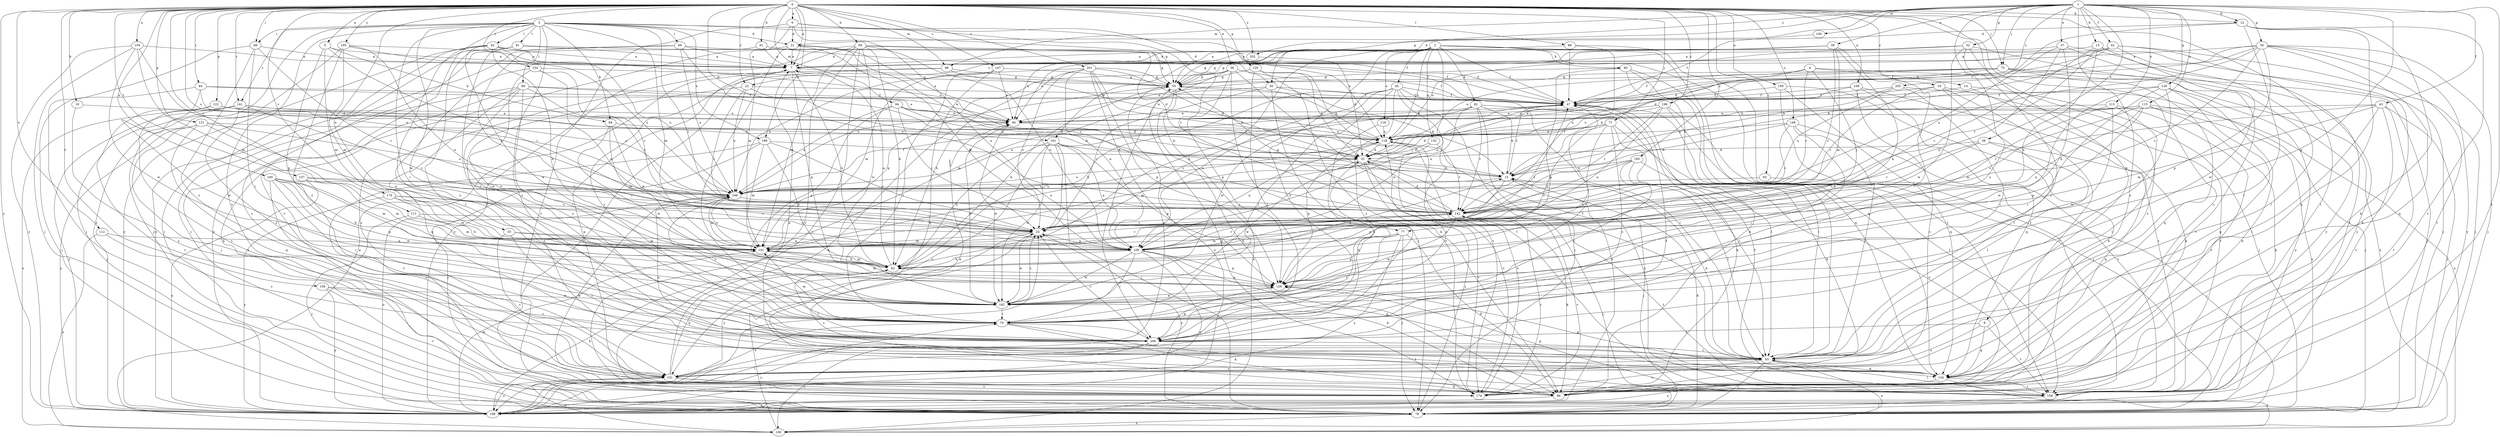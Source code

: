 strict digraph  {
0;
1;
2;
3;
4;
5;
6;
7;
9;
10;
12;
13;
14;
15;
19;
22;
24;
30;
31;
32;
33;
36;
37;
38;
39;
40;
42;
43;
45;
47;
50;
52;
55;
60;
61;
62;
63;
64;
68;
69;
70;
71;
75;
77;
78;
80;
82;
84;
86;
88;
89;
91;
92;
93;
94;
98;
100;
101;
104;
108;
109;
111;
112;
113;
115;
116;
118;
120;
121;
122;
126;
129;
132;
134;
141;
142;
147;
148;
151;
154;
156;
157;
158;
159;
160;
166;
170;
174;
181;
182;
185;
189;
190;
195;
196;
198;
201;
202;
205;
206;
0 -> 5  [label=a];
0 -> 6  [label=a];
0 -> 7  [label=a];
0 -> 9  [label=b];
0 -> 10  [label=b];
0 -> 12  [label=b];
0 -> 19  [label=c];
0 -> 22  [label=c];
0 -> 33  [label=e];
0 -> 36  [label=e];
0 -> 60  [label=h];
0 -> 61  [label=h];
0 -> 63  [label=i];
0 -> 64  [label=i];
0 -> 68  [label=i];
0 -> 71  [label=j];
0 -> 75  [label=j];
0 -> 88  [label=l];
0 -> 94  [label=m];
0 -> 98  [label=m];
0 -> 104  [label=n];
0 -> 108  [label=n];
0 -> 111  [label=o];
0 -> 112  [label=o];
0 -> 120  [label=p];
0 -> 121  [label=p];
0 -> 122  [label=p];
0 -> 141  [label=r];
0 -> 147  [label=s];
0 -> 148  [label=s];
0 -> 154  [label=t];
0 -> 156  [label=t];
0 -> 157  [label=t];
0 -> 158  [label=t];
0 -> 159  [label=u];
0 -> 160  [label=u];
0 -> 166  [label=u];
0 -> 170  [label=v];
0 -> 174  [label=v];
0 -> 181  [label=w];
0 -> 185  [label=x];
0 -> 189  [label=x];
0 -> 195  [label=y];
0 -> 196  [label=y];
0 -> 198  [label=y];
0 -> 201  [label=z];
0 -> 202  [label=z];
1 -> 12  [label=b];
1 -> 13  [label=b];
1 -> 30  [label=d];
1 -> 37  [label=e];
1 -> 38  [label=e];
1 -> 39  [label=e];
1 -> 42  [label=f];
1 -> 43  [label=f];
1 -> 50  [label=g];
1 -> 52  [label=g];
1 -> 55  [label=g];
1 -> 75  [label=j];
1 -> 98  [label=m];
1 -> 100  [label=m];
1 -> 113  [label=o];
1 -> 115  [label=o];
1 -> 126  [label=p];
1 -> 129  [label=q];
1 -> 151  [label=s];
1 -> 158  [label=t];
1 -> 202  [label=z];
1 -> 205  [label=z];
1 -> 206  [label=z];
2 -> 22  [label=c];
2 -> 45  [label=f];
2 -> 47  [label=f];
2 -> 55  [label=g];
2 -> 62  [label=h];
2 -> 80  [label=k];
2 -> 82  [label=k];
2 -> 109  [label=n];
2 -> 116  [label=o];
2 -> 118  [label=o];
2 -> 132  [label=q];
2 -> 134  [label=q];
2 -> 158  [label=t];
2 -> 181  [label=w];
2 -> 206  [label=z];
3 -> 30  [label=d];
3 -> 31  [label=d];
3 -> 55  [label=g];
3 -> 68  [label=i];
3 -> 69  [label=i];
3 -> 70  [label=i];
3 -> 77  [label=j];
3 -> 84  [label=k];
3 -> 89  [label=l];
3 -> 91  [label=l];
3 -> 92  [label=l];
3 -> 93  [label=l];
3 -> 101  [label=m];
3 -> 141  [label=r];
3 -> 151  [label=s];
3 -> 174  [label=v];
3 -> 182  [label=w];
3 -> 189  [label=x];
3 -> 198  [label=y];
4 -> 14  [label=b];
4 -> 15  [label=b];
4 -> 77  [label=j];
4 -> 118  [label=o];
4 -> 142  [label=r];
4 -> 190  [label=x];
5 -> 7  [label=a];
5 -> 24  [label=c];
5 -> 84  [label=k];
5 -> 101  [label=m];
5 -> 126  [label=p];
6 -> 31  [label=d];
6 -> 101  [label=m];
6 -> 109  [label=n];
6 -> 118  [label=o];
6 -> 142  [label=r];
6 -> 174  [label=v];
7 -> 55  [label=g];
7 -> 62  [label=h];
7 -> 78  [label=j];
7 -> 126  [label=p];
9 -> 134  [label=q];
9 -> 151  [label=s];
9 -> 158  [label=t];
9 -> 206  [label=z];
10 -> 40  [label=e];
10 -> 151  [label=s];
12 -> 31  [label=d];
12 -> 32  [label=d];
12 -> 86  [label=k];
12 -> 93  [label=l];
12 -> 134  [label=q];
12 -> 174  [label=v];
13 -> 7  [label=a];
13 -> 24  [label=c];
13 -> 78  [label=j];
13 -> 109  [label=n];
13 -> 142  [label=r];
13 -> 182  [label=w];
14 -> 47  [label=f];
14 -> 78  [label=j];
14 -> 86  [label=k];
15 -> 47  [label=f];
15 -> 78  [label=j];
15 -> 126  [label=p];
15 -> 166  [label=u];
19 -> 47  [label=f];
19 -> 93  [label=l];
19 -> 142  [label=r];
19 -> 158  [label=t];
19 -> 174  [label=v];
22 -> 15  [label=b];
22 -> 24  [label=c];
22 -> 47  [label=f];
22 -> 158  [label=t];
22 -> 166  [label=u];
24 -> 101  [label=m];
24 -> 109  [label=n];
24 -> 182  [label=w];
24 -> 198  [label=y];
30 -> 15  [label=b];
30 -> 24  [label=c];
30 -> 47  [label=f];
30 -> 101  [label=m];
30 -> 174  [label=v];
31 -> 7  [label=a];
31 -> 40  [label=e];
31 -> 70  [label=i];
31 -> 109  [label=n];
31 -> 142  [label=r];
31 -> 198  [label=y];
32 -> 15  [label=b];
32 -> 78  [label=j];
32 -> 93  [label=l];
32 -> 166  [label=u];
32 -> 174  [label=v];
32 -> 182  [label=w];
33 -> 93  [label=l];
33 -> 101  [label=m];
33 -> 109  [label=n];
33 -> 151  [label=s];
36 -> 47  [label=f];
36 -> 55  [label=g];
36 -> 78  [label=j];
36 -> 126  [label=p];
36 -> 142  [label=r];
36 -> 166  [label=u];
36 -> 206  [label=z];
37 -> 7  [label=a];
37 -> 62  [label=h];
37 -> 109  [label=n];
37 -> 142  [label=r];
37 -> 158  [label=t];
37 -> 198  [label=y];
38 -> 24  [label=c];
38 -> 32  [label=d];
38 -> 93  [label=l];
38 -> 134  [label=q];
38 -> 142  [label=r];
39 -> 7  [label=a];
39 -> 24  [label=c];
39 -> 40  [label=e];
39 -> 55  [label=g];
39 -> 62  [label=h];
39 -> 70  [label=i];
39 -> 101  [label=m];
40 -> 118  [label=o];
40 -> 182  [label=w];
42 -> 7  [label=a];
42 -> 15  [label=b];
42 -> 47  [label=f];
42 -> 55  [label=g];
42 -> 78  [label=j];
42 -> 86  [label=k];
42 -> 93  [label=l];
43 -> 40  [label=e];
43 -> 78  [label=j];
43 -> 93  [label=l];
43 -> 101  [label=m];
43 -> 142  [label=r];
43 -> 158  [label=t];
43 -> 174  [label=v];
45 -> 47  [label=f];
45 -> 62  [label=h];
45 -> 70  [label=i];
45 -> 78  [label=j];
45 -> 93  [label=l];
45 -> 109  [label=n];
45 -> 174  [label=v];
45 -> 182  [label=w];
45 -> 206  [label=z];
47 -> 40  [label=e];
47 -> 86  [label=k];
47 -> 93  [label=l];
47 -> 166  [label=u];
50 -> 7  [label=a];
50 -> 24  [label=c];
50 -> 32  [label=d];
50 -> 47  [label=f];
50 -> 78  [label=j];
50 -> 126  [label=p];
50 -> 134  [label=q];
50 -> 158  [label=t];
50 -> 166  [label=u];
50 -> 198  [label=y];
52 -> 7  [label=a];
52 -> 118  [label=o];
52 -> 151  [label=s];
52 -> 182  [label=w];
52 -> 198  [label=y];
52 -> 206  [label=z];
55 -> 47  [label=f];
55 -> 62  [label=h];
55 -> 86  [label=k];
55 -> 190  [label=x];
55 -> 198  [label=y];
60 -> 7  [label=a];
60 -> 32  [label=d];
60 -> 55  [label=g];
60 -> 62  [label=h];
60 -> 78  [label=j];
60 -> 101  [label=m];
60 -> 109  [label=n];
60 -> 174  [label=v];
60 -> 182  [label=w];
60 -> 198  [label=y];
61 -> 7  [label=a];
61 -> 24  [label=c];
61 -> 47  [label=f];
62 -> 7  [label=a];
62 -> 15  [label=b];
62 -> 93  [label=l];
62 -> 101  [label=m];
62 -> 126  [label=p];
63 -> 78  [label=j];
63 -> 166  [label=u];
64 -> 40  [label=e];
64 -> 47  [label=f];
64 -> 78  [label=j];
64 -> 166  [label=u];
64 -> 182  [label=w];
68 -> 7  [label=a];
68 -> 24  [label=c];
68 -> 70  [label=i];
68 -> 78  [label=j];
68 -> 206  [label=z];
69 -> 7  [label=a];
69 -> 47  [label=f];
69 -> 78  [label=j];
69 -> 142  [label=r];
69 -> 151  [label=s];
69 -> 166  [label=u];
70 -> 47  [label=f];
70 -> 86  [label=k];
70 -> 101  [label=m];
70 -> 118  [label=o];
70 -> 151  [label=s];
70 -> 158  [label=t];
70 -> 166  [label=u];
70 -> 206  [label=z];
71 -> 32  [label=d];
71 -> 86  [label=k];
71 -> 93  [label=l];
71 -> 109  [label=n];
71 -> 118  [label=o];
71 -> 126  [label=p];
71 -> 166  [label=u];
71 -> 206  [label=z];
75 -> 32  [label=d];
75 -> 40  [label=e];
75 -> 47  [label=f];
75 -> 55  [label=g];
75 -> 78  [label=j];
75 -> 134  [label=q];
75 -> 174  [label=v];
77 -> 70  [label=i];
77 -> 78  [label=j];
77 -> 86  [label=k];
77 -> 101  [label=m];
77 -> 126  [label=p];
77 -> 198  [label=y];
78 -> 15  [label=b];
78 -> 24  [label=c];
78 -> 190  [label=x];
80 -> 55  [label=g];
80 -> 86  [label=k];
80 -> 93  [label=l];
80 -> 126  [label=p];
80 -> 134  [label=q];
82 -> 15  [label=b];
82 -> 24  [label=c];
82 -> 40  [label=e];
82 -> 93  [label=l];
82 -> 109  [label=n];
82 -> 142  [label=r];
82 -> 198  [label=y];
84 -> 101  [label=m];
84 -> 109  [label=n];
84 -> 118  [label=o];
84 -> 182  [label=w];
86 -> 7  [label=a];
86 -> 40  [label=e];
86 -> 198  [label=y];
88 -> 7  [label=a];
88 -> 47  [label=f];
88 -> 142  [label=r];
88 -> 158  [label=t];
89 -> 40  [label=e];
89 -> 47  [label=f];
89 -> 70  [label=i];
89 -> 78  [label=j];
89 -> 86  [label=k];
89 -> 134  [label=q];
89 -> 142  [label=r];
89 -> 206  [label=z];
91 -> 7  [label=a];
91 -> 47  [label=f];
91 -> 70  [label=i];
91 -> 93  [label=l];
91 -> 198  [label=y];
92 -> 7  [label=a];
92 -> 62  [label=h];
92 -> 78  [label=j];
92 -> 118  [label=o];
92 -> 166  [label=u];
92 -> 182  [label=w];
92 -> 198  [label=y];
92 -> 206  [label=z];
93 -> 15  [label=b];
93 -> 78  [label=j];
93 -> 134  [label=q];
93 -> 151  [label=s];
93 -> 166  [label=u];
93 -> 174  [label=v];
93 -> 190  [label=x];
94 -> 15  [label=b];
94 -> 24  [label=c];
94 -> 32  [label=d];
94 -> 40  [label=e];
94 -> 126  [label=p];
94 -> 166  [label=u];
98 -> 55  [label=g];
98 -> 118  [label=o];
98 -> 151  [label=s];
98 -> 206  [label=z];
100 -> 47  [label=f];
101 -> 55  [label=g];
101 -> 62  [label=h];
101 -> 118  [label=o];
101 -> 142  [label=r];
101 -> 166  [label=u];
104 -> 7  [label=a];
104 -> 78  [label=j];
104 -> 101  [label=m];
104 -> 166  [label=u];
104 -> 182  [label=w];
104 -> 198  [label=y];
108 -> 47  [label=f];
108 -> 118  [label=o];
108 -> 134  [label=q];
108 -> 151  [label=s];
108 -> 158  [label=t];
109 -> 47  [label=f];
109 -> 62  [label=h];
109 -> 70  [label=i];
109 -> 86  [label=k];
109 -> 126  [label=p];
109 -> 134  [label=q];
109 -> 142  [label=r];
109 -> 182  [label=w];
109 -> 198  [label=y];
111 -> 24  [label=c];
111 -> 78  [label=j];
111 -> 101  [label=m];
112 -> 109  [label=n];
112 -> 190  [label=x];
112 -> 206  [label=z];
113 -> 40  [label=e];
113 -> 93  [label=l];
113 -> 101  [label=m];
113 -> 174  [label=v];
113 -> 182  [label=w];
115 -> 24  [label=c];
115 -> 40  [label=e];
115 -> 86  [label=k];
115 -> 109  [label=n];
115 -> 118  [label=o];
115 -> 126  [label=p];
115 -> 190  [label=x];
115 -> 198  [label=y];
116 -> 118  [label=o];
116 -> 206  [label=z];
118 -> 32  [label=d];
118 -> 55  [label=g];
118 -> 109  [label=n];
118 -> 126  [label=p];
118 -> 174  [label=v];
120 -> 32  [label=d];
120 -> 55  [label=g];
120 -> 86  [label=k];
120 -> 158  [label=t];
120 -> 206  [label=z];
121 -> 109  [label=n];
121 -> 118  [label=o];
121 -> 134  [label=q];
121 -> 151  [label=s];
121 -> 166  [label=u];
121 -> 198  [label=y];
122 -> 32  [label=d];
122 -> 40  [label=e];
122 -> 151  [label=s];
122 -> 174  [label=v];
126 -> 101  [label=m];
126 -> 182  [label=w];
129 -> 47  [label=f];
129 -> 70  [label=i];
129 -> 86  [label=k];
129 -> 93  [label=l];
129 -> 134  [label=q];
129 -> 182  [label=w];
129 -> 198  [label=y];
132 -> 32  [label=d];
132 -> 101  [label=m];
132 -> 142  [label=r];
134 -> 7  [label=a];
134 -> 126  [label=p];
134 -> 158  [label=t];
134 -> 190  [label=x];
134 -> 198  [label=y];
141 -> 15  [label=b];
141 -> 24  [label=c];
141 -> 40  [label=e];
141 -> 78  [label=j];
141 -> 190  [label=x];
141 -> 198  [label=y];
141 -> 206  [label=z];
142 -> 24  [label=c];
142 -> 32  [label=d];
142 -> 55  [label=g];
142 -> 78  [label=j];
142 -> 86  [label=k];
142 -> 158  [label=t];
142 -> 174  [label=v];
142 -> 182  [label=w];
147 -> 40  [label=e];
147 -> 55  [label=g];
147 -> 70  [label=i];
147 -> 101  [label=m];
147 -> 134  [label=q];
148 -> 15  [label=b];
148 -> 70  [label=i];
148 -> 93  [label=l];
148 -> 118  [label=o];
148 -> 142  [label=r];
148 -> 158  [label=t];
151 -> 40  [label=e];
151 -> 47  [label=f];
151 -> 62  [label=h];
151 -> 86  [label=k];
151 -> 174  [label=v];
151 -> 190  [label=x];
151 -> 198  [label=y];
154 -> 55  [label=g];
154 -> 109  [label=n];
154 -> 142  [label=r];
154 -> 182  [label=w];
154 -> 206  [label=z];
156 -> 174  [label=v];
156 -> 182  [label=w];
156 -> 198  [label=y];
156 -> 206  [label=z];
157 -> 101  [label=m];
157 -> 142  [label=r];
157 -> 166  [label=u];
157 -> 198  [label=y];
158 -> 47  [label=f];
158 -> 78  [label=j];
158 -> 93  [label=l];
158 -> 118  [label=o];
158 -> 126  [label=p];
159 -> 47  [label=f];
159 -> 86  [label=k];
159 -> 126  [label=p];
159 -> 134  [label=q];
160 -> 62  [label=h];
160 -> 70  [label=i];
160 -> 101  [label=m];
160 -> 126  [label=p];
160 -> 151  [label=s];
160 -> 166  [label=u];
160 -> 182  [label=w];
166 -> 47  [label=f];
166 -> 86  [label=k];
166 -> 101  [label=m];
166 -> 142  [label=r];
170 -> 24  [label=c];
170 -> 62  [label=h];
170 -> 101  [label=m];
170 -> 142  [label=r];
170 -> 198  [label=y];
174 -> 55  [label=g];
174 -> 118  [label=o];
174 -> 142  [label=r];
181 -> 24  [label=c];
181 -> 32  [label=d];
181 -> 62  [label=h];
181 -> 78  [label=j];
181 -> 109  [label=n];
181 -> 126  [label=p];
181 -> 151  [label=s];
181 -> 182  [label=w];
182 -> 24  [label=c];
182 -> 40  [label=e];
182 -> 70  [label=i];
185 -> 15  [label=b];
185 -> 24  [label=c];
185 -> 70  [label=i];
185 -> 93  [label=l];
185 -> 142  [label=r];
185 -> 174  [label=v];
189 -> 24  [label=c];
189 -> 32  [label=d];
189 -> 62  [label=h];
189 -> 78  [label=j];
189 -> 101  [label=m];
189 -> 174  [label=v];
190 -> 7  [label=a];
190 -> 24  [label=c];
195 -> 7  [label=a];
195 -> 78  [label=j];
195 -> 101  [label=m];
195 -> 109  [label=n];
195 -> 166  [label=u];
195 -> 206  [label=z];
196 -> 40  [label=e];
196 -> 78  [label=j];
196 -> 109  [label=n];
196 -> 118  [label=o];
196 -> 142  [label=r];
196 -> 158  [label=t];
198 -> 24  [label=c];
198 -> 62  [label=h];
198 -> 70  [label=i];
198 -> 101  [label=m];
198 -> 166  [label=u];
201 -> 15  [label=b];
201 -> 24  [label=c];
201 -> 32  [label=d];
201 -> 55  [label=g];
201 -> 62  [label=h];
201 -> 109  [label=n];
201 -> 126  [label=p];
201 -> 151  [label=s];
201 -> 166  [label=u];
202 -> 32  [label=d];
202 -> 40  [label=e];
205 -> 15  [label=b];
205 -> 47  [label=f];
205 -> 70  [label=i];
205 -> 78  [label=j];
205 -> 166  [label=u];
206 -> 24  [label=c];
206 -> 32  [label=d];
206 -> 93  [label=l];
206 -> 126  [label=p];
206 -> 190  [label=x];
206 -> 198  [label=y];
}
